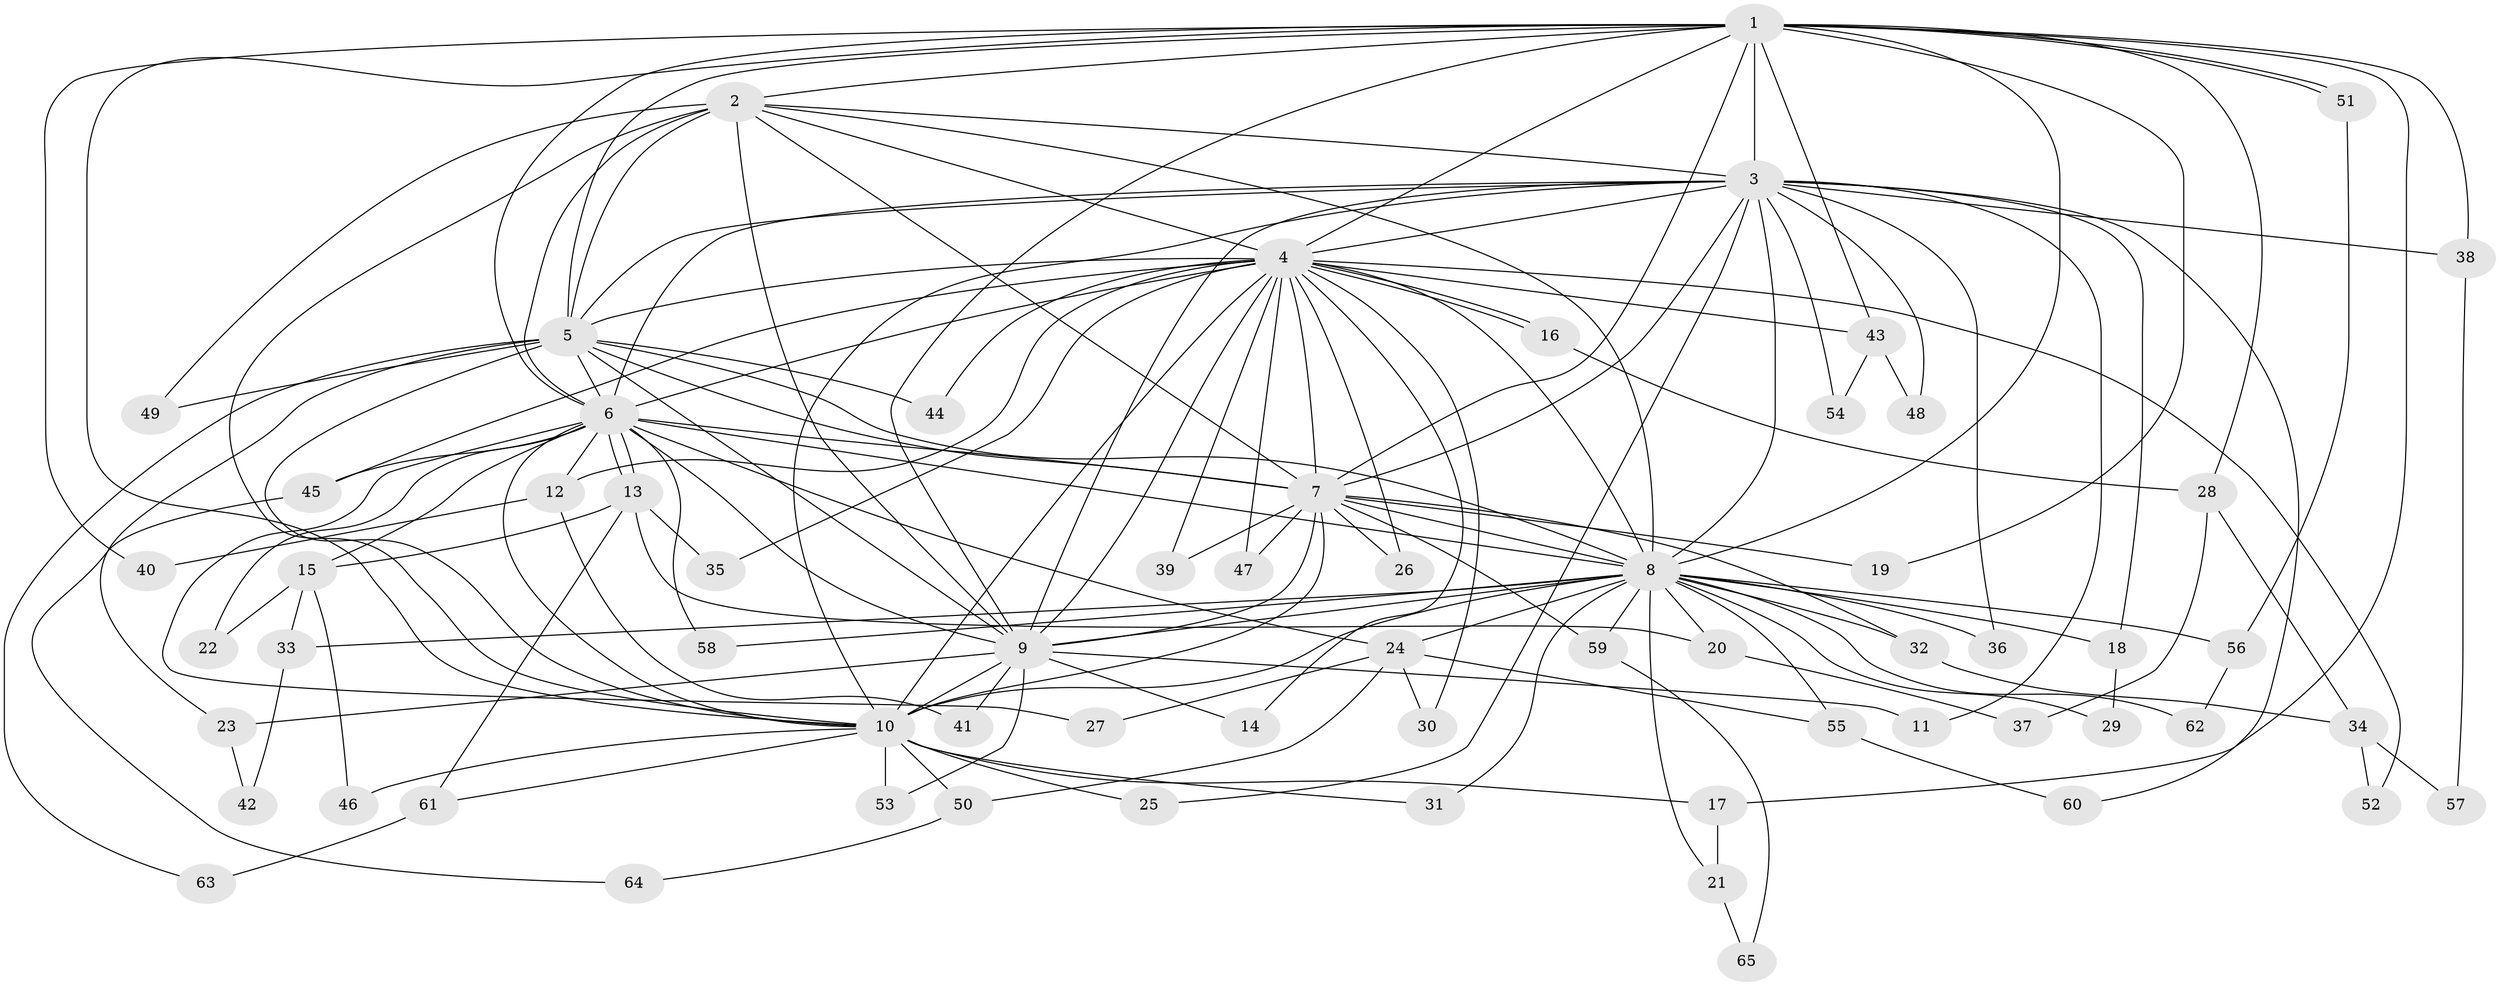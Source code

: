// Generated by graph-tools (version 1.1) at 2025/49/03/09/25 03:49:43]
// undirected, 65 vertices, 155 edges
graph export_dot {
graph [start="1"]
  node [color=gray90,style=filled];
  1;
  2;
  3;
  4;
  5;
  6;
  7;
  8;
  9;
  10;
  11;
  12;
  13;
  14;
  15;
  16;
  17;
  18;
  19;
  20;
  21;
  22;
  23;
  24;
  25;
  26;
  27;
  28;
  29;
  30;
  31;
  32;
  33;
  34;
  35;
  36;
  37;
  38;
  39;
  40;
  41;
  42;
  43;
  44;
  45;
  46;
  47;
  48;
  49;
  50;
  51;
  52;
  53;
  54;
  55;
  56;
  57;
  58;
  59;
  60;
  61;
  62;
  63;
  64;
  65;
  1 -- 2;
  1 -- 3;
  1 -- 4;
  1 -- 5;
  1 -- 6;
  1 -- 7;
  1 -- 8;
  1 -- 9;
  1 -- 10;
  1 -- 17;
  1 -- 19;
  1 -- 28;
  1 -- 38;
  1 -- 40;
  1 -- 43;
  1 -- 51;
  1 -- 51;
  2 -- 3;
  2 -- 4;
  2 -- 5;
  2 -- 6;
  2 -- 7;
  2 -- 8;
  2 -- 9;
  2 -- 10;
  2 -- 49;
  3 -- 4;
  3 -- 5;
  3 -- 6;
  3 -- 7;
  3 -- 8;
  3 -- 9;
  3 -- 10;
  3 -- 11;
  3 -- 18;
  3 -- 25;
  3 -- 36;
  3 -- 38;
  3 -- 48;
  3 -- 54;
  3 -- 60;
  4 -- 5;
  4 -- 6;
  4 -- 7;
  4 -- 8;
  4 -- 9;
  4 -- 10;
  4 -- 12;
  4 -- 14;
  4 -- 16;
  4 -- 16;
  4 -- 26;
  4 -- 30;
  4 -- 35;
  4 -- 39;
  4 -- 43;
  4 -- 44;
  4 -- 45;
  4 -- 47;
  4 -- 52;
  5 -- 6;
  5 -- 7;
  5 -- 8;
  5 -- 9;
  5 -- 10;
  5 -- 23;
  5 -- 44;
  5 -- 49;
  5 -- 63;
  6 -- 7;
  6 -- 8;
  6 -- 9;
  6 -- 10;
  6 -- 12;
  6 -- 13;
  6 -- 13;
  6 -- 15;
  6 -- 22;
  6 -- 24;
  6 -- 27;
  6 -- 45;
  6 -- 58;
  7 -- 8;
  7 -- 9;
  7 -- 10;
  7 -- 19;
  7 -- 26;
  7 -- 32;
  7 -- 39;
  7 -- 47;
  7 -- 59;
  8 -- 9;
  8 -- 10;
  8 -- 18;
  8 -- 20;
  8 -- 21;
  8 -- 24;
  8 -- 29;
  8 -- 31;
  8 -- 32;
  8 -- 33;
  8 -- 36;
  8 -- 55;
  8 -- 56;
  8 -- 58;
  8 -- 59;
  8 -- 62;
  9 -- 10;
  9 -- 11;
  9 -- 14;
  9 -- 23;
  9 -- 41;
  9 -- 53;
  10 -- 17;
  10 -- 25;
  10 -- 31;
  10 -- 46;
  10 -- 50;
  10 -- 53;
  10 -- 61;
  12 -- 40;
  12 -- 41;
  13 -- 15;
  13 -- 20;
  13 -- 35;
  13 -- 61;
  15 -- 22;
  15 -- 33;
  15 -- 46;
  16 -- 28;
  17 -- 21;
  18 -- 29;
  20 -- 37;
  21 -- 65;
  23 -- 42;
  24 -- 27;
  24 -- 30;
  24 -- 50;
  24 -- 55;
  28 -- 34;
  28 -- 37;
  32 -- 34;
  33 -- 42;
  34 -- 52;
  34 -- 57;
  38 -- 57;
  43 -- 48;
  43 -- 54;
  45 -- 64;
  50 -- 64;
  51 -- 56;
  55 -- 60;
  56 -- 62;
  59 -- 65;
  61 -- 63;
}

